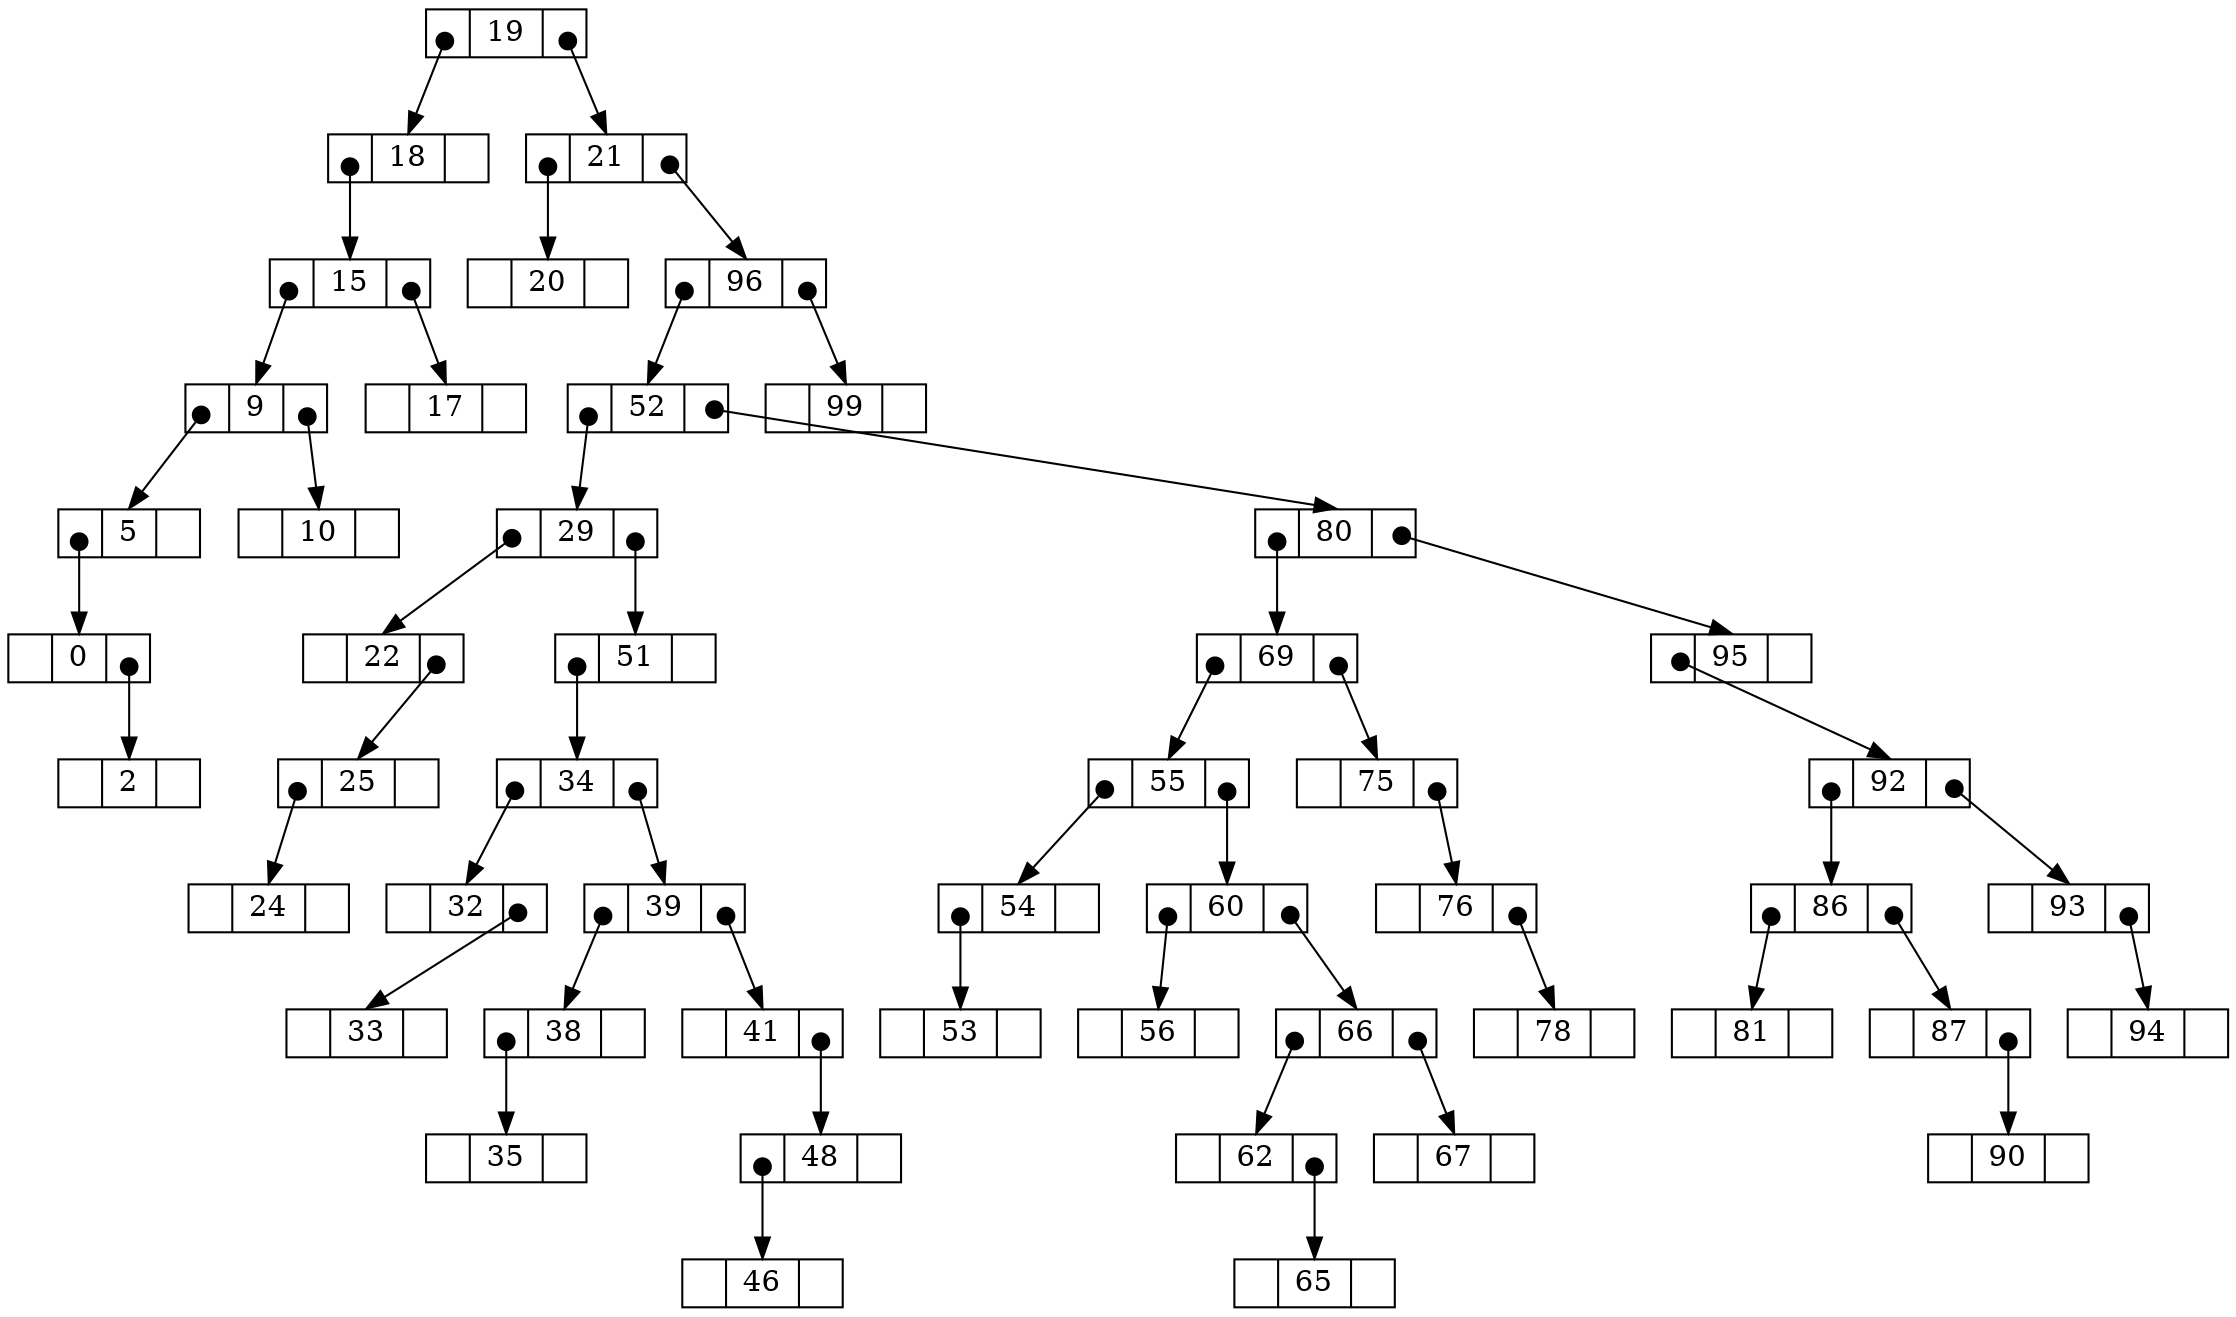 digraph tree {
  splines=false
  node [shape=record,height=.1]
  edge [tailclip=false, arrowtail=dot, dir=both];

  n0x5560a63c42a0 [label="<left> | <value> 19 | <right>"];
  n0x5560a63c42a0:left:c -> n0x5560a63c4300:value;
  n0x5560a63c4300 [label="<left> | <value> 18 | <right>"];
  n0x5560a63c4300:left:c -> n0x5560a63c43e0:value;
  n0x5560a63c43e0 [label="<left> | <value> 15 | <right>"];
  n0x5560a63c43e0:left:c -> n0x5560a63c4540:value;
  n0x5560a63c4540 [label="<left> | <value> 9 | <right>"];
  n0x5560a63c4540:left:c -> n0x5560a63c45a0:value;
  n0x5560a63c45a0 [label="<left> | <value> 5 | <right>"];
  n0x5560a63c45a0:left:c -> n0x5560a63c4860:value;
  n0x5560a63c4860 [label="<left> | <value> 0 | <right>"];
  n0x5560a63c4860:right:c -> n0x5560a63c48c0:value;
  n0x5560a63c48c0 [label="<left> | <value> 2 | <right>"];
  n0x5560a63c4540:right:c -> n0x5560a63c4840:value;
  n0x5560a63c4840 [label="<left> | <value> 10 | <right>"];
  n0x5560a63c43e0:right:c -> n0x5560a63c4580:value;
  n0x5560a63c4580 [label="<left> | <value> 17 | <right>"];
  n0x5560a63c42a0:right:c -> n0x5560a63c42c0:value;
  n0x5560a63c42c0 [label="<left> | <value> 21 | <right>"];
  n0x5560a63c42c0:left:c -> n0x5560a63c4340:value;
  n0x5560a63c4340 [label="<left> | <value> 20 | <right>"];
  n0x5560a63c42c0:right:c -> n0x5560a63c42e0:value;
  n0x5560a63c42e0 [label="<left> | <value> 96 | <right>"];
  n0x5560a63c42e0:left:c -> n0x5560a63c4320:value;
  n0x5560a63c4320 [label="<left> | <value> 52 | <right>"];
  n0x5560a63c4320:left:c -> n0x5560a63c43c0:value;
  n0x5560a63c43c0 [label="<left> | <value> 29 | <right>"];
  n0x5560a63c43c0:left:c -> n0x5560a63c44a0:value;
  n0x5560a63c44a0 [label="<left> | <value> 22 | <right>"];
  n0x5560a63c44a0:right:c -> n0x5560a63c44c0:value;
  n0x5560a63c44c0 [label="<left> | <value> 25 | <right>"];
  n0x5560a63c44c0:left:c -> n0x5560a63c4640:value;
  n0x5560a63c4640 [label="<left> | <value> 24 | <right>"];
  n0x5560a63c43c0:right:c -> n0x5560a63c4400:value;
  n0x5560a63c4400 [label="<left> | <value> 51 | <right>"];
  n0x5560a63c4400:left:c -> n0x5560a63c4560:value;
  n0x5560a63c4560 [label="<left> | <value> 34 | <right>"];
  n0x5560a63c4560:left:c -> n0x5560a63c46e0:value;
  n0x5560a63c46e0 [label="<left> | <value> 32 | <right>"];
  n0x5560a63c46e0:right:c -> n0x5560a63c48a0:value;
  n0x5560a63c48a0 [label="<left> | <value> 33 | <right>"];
  n0x5560a63c4560:right:c -> n0x5560a63c45c0:value;
  n0x5560a63c45c0 [label="<left> | <value> 39 | <right>"];
  n0x5560a63c45c0:left:c -> n0x5560a63c4740:value;
  n0x5560a63c4740 [label="<left> | <value> 38 | <right>"];
  n0x5560a63c4740:left:c -> n0x5560a63c4820:value;
  n0x5560a63c4820 [label="<left> | <value> 35 | <right>"];
  n0x5560a63c45c0:right:c -> n0x5560a63c46c0:value;
  n0x5560a63c46c0 [label="<left> | <value> 41 | <right>"];
  n0x5560a63c46c0:right:c -> n0x5560a63c4700:value;
  n0x5560a63c4700 [label="<left> | <value> 48 | <right>"];
  n0x5560a63c4700:left:c -> n0x5560a63c4720:value;
  n0x5560a63c4720 [label="<left> | <value> 46 | <right>"];
  n0x5560a63c4320:right:c -> n0x5560a63c4360:value;
  n0x5560a63c4360 [label="<left> | <value> 80 | <right>"];
  n0x5560a63c4360:left:c -> n0x5560a63c4380:value;
  n0x5560a63c4380 [label="<left> | <value> 69 | <right>"];
  n0x5560a63c4380:left:c -> n0x5560a63c4420:value;
  n0x5560a63c4420 [label="<left> | <value> 55 | <right>"];
  n0x5560a63c4420:left:c -> n0x5560a63c4460:value;
  n0x5560a63c4460 [label="<left> | <value> 54 | <right>"];
  n0x5560a63c4460:left:c -> n0x5560a63c47e0:value;
  n0x5560a63c47e0 [label="<left> | <value> 53 | <right>"];
  n0x5560a63c4420:right:c -> n0x5560a63c4480:value;
  n0x5560a63c4480 [label="<left> | <value> 60 | <right>"];
  n0x5560a63c4480:left:c -> n0x5560a63c4780:value;
  n0x5560a63c4780 [label="<left> | <value> 56 | <right>"];
  n0x5560a63c4480:right:c -> n0x5560a63c4500:value;
  n0x5560a63c4500 [label="<left> | <value> 66 | <right>"];
  n0x5560a63c4500:left:c -> n0x5560a63c4520:value;
  n0x5560a63c4520 [label="<left> | <value> 62 | <right>"];
  n0x5560a63c4520:right:c -> n0x5560a63c45e0:value;
  n0x5560a63c45e0 [label="<left> | <value> 65 | <right>"];
  n0x5560a63c4500:right:c -> n0x5560a63c47a0:value;
  n0x5560a63c47a0 [label="<left> | <value> 67 | <right>"];
  n0x5560a63c4380:right:c -> n0x5560a63c4600:value;
  n0x5560a63c4600 [label="<left> | <value> 75 | <right>"];
  n0x5560a63c4600:right:c -> n0x5560a63c47c0:value;
  n0x5560a63c47c0 [label="<left> | <value> 76 | <right>"];
  n0x5560a63c47c0:right:c -> n0x5560a63c4880:value;
  n0x5560a63c4880 [label="<left> | <value> 78 | <right>"];
  n0x5560a63c4360:right:c -> n0x5560a63c43a0:value;
  n0x5560a63c43a0 [label="<left> | <value> 95 | <right>"];
  n0x5560a63c43a0:left:c -> n0x5560a63c4440:value;
  n0x5560a63c4440 [label="<left> | <value> 92 | <right>"];
  n0x5560a63c4440:left:c -> n0x5560a63c4620:value;
  n0x5560a63c4620 [label="<left> | <value> 86 | <right>"];
  n0x5560a63c4620:left:c -> n0x5560a63c46a0:value;
  n0x5560a63c46a0 [label="<left> | <value> 81 | <right>"];
  n0x5560a63c4620:right:c -> n0x5560a63c4680:value;
  n0x5560a63c4680 [label="<left> | <value> 87 | <right>"];
  n0x5560a63c4680:right:c -> n0x5560a63c4760:value;
  n0x5560a63c4760 [label="<left> | <value> 90 | <right>"];
  n0x5560a63c4440:right:c -> n0x5560a63c44e0:value;
  n0x5560a63c44e0 [label="<left> | <value> 93 | <right>"];
  n0x5560a63c44e0:right:c -> n0x5560a63c4800:value;
  n0x5560a63c4800 [label="<left> | <value> 94 | <right>"];
  n0x5560a63c42e0:right:c -> n0x5560a63c4660:value;
  n0x5560a63c4660 [label="<left> | <value> 99 | <right>"];

}
